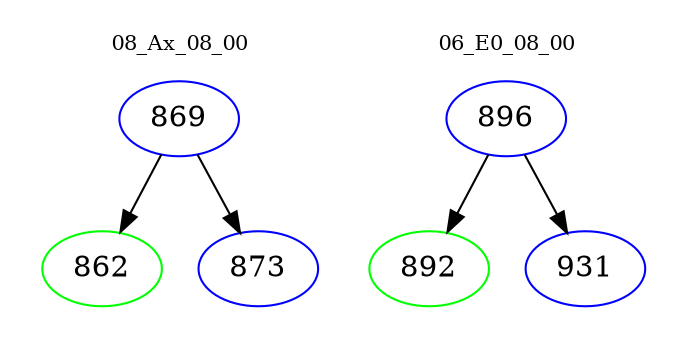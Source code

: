 digraph{
subgraph cluster_0 {
color = white
label = "08_Ax_08_00";
fontsize=10;
T0_869 [label="869", color="blue"]
T0_869 -> T0_862 [color="black"]
T0_862 [label="862", color="green"]
T0_869 -> T0_873 [color="black"]
T0_873 [label="873", color="blue"]
}
subgraph cluster_1 {
color = white
label = "06_E0_08_00";
fontsize=10;
T1_896 [label="896", color="blue"]
T1_896 -> T1_892 [color="black"]
T1_892 [label="892", color="green"]
T1_896 -> T1_931 [color="black"]
T1_931 [label="931", color="blue"]
}
}
